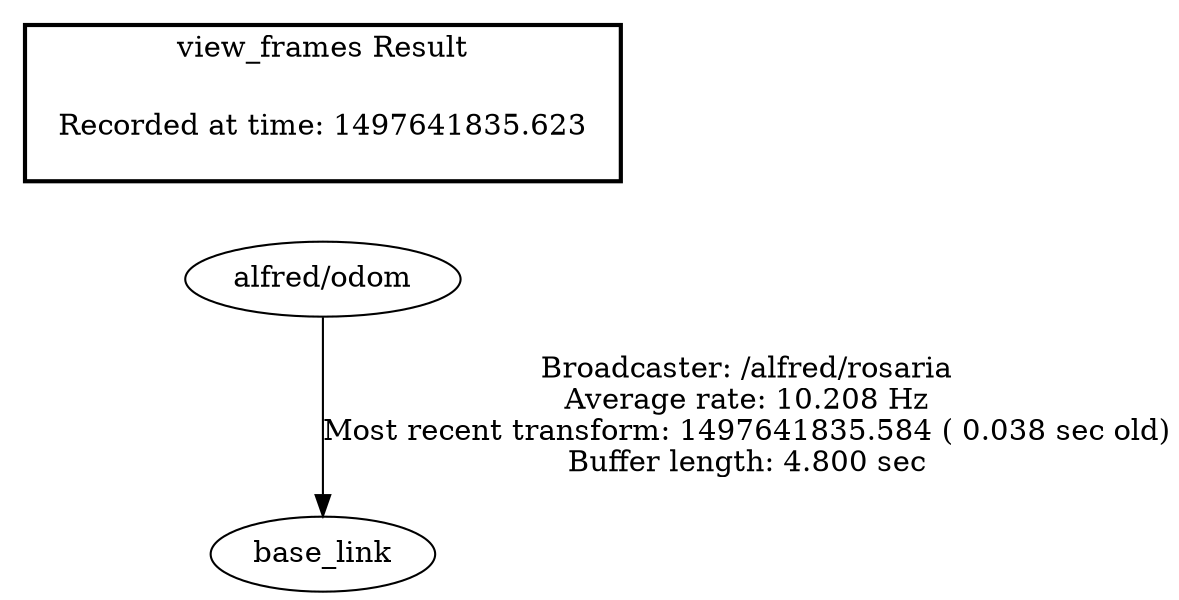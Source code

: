 digraph G {
"alfred/odom" -> "base_link"[label="Broadcaster: /alfred/rosaria\nAverage rate: 10.208 Hz\nMost recent transform: 1497641835.584 ( 0.038 sec old)\nBuffer length: 4.800 sec\n"];
edge [style=invis];
 subgraph cluster_legend { style=bold; color=black; label ="view_frames Result";
"Recorded at time: 1497641835.623"[ shape=plaintext ] ;
 }->"alfred/odom";
}